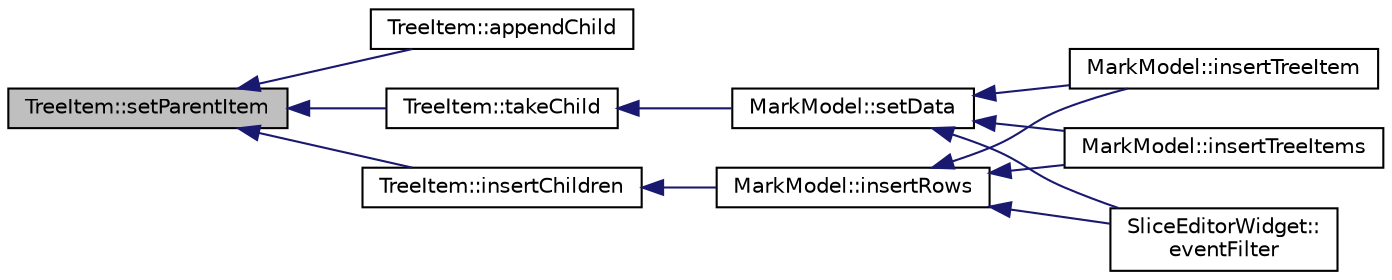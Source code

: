 digraph "TreeItem::setParentItem"
{
  edge [fontname="Helvetica",fontsize="10",labelfontname="Helvetica",labelfontsize="10"];
  node [fontname="Helvetica",fontsize="10",shape=record];
  rankdir="LR";
  Node211 [label="TreeItem::setParentItem",height=0.2,width=0.4,color="black", fillcolor="grey75", style="filled", fontcolor="black"];
  Node211 -> Node212 [dir="back",color="midnightblue",fontsize="10",style="solid",fontname="Helvetica"];
  Node212 [label="TreeItem::appendChild",height=0.2,width=0.4,color="black", fillcolor="white", style="filled",URL="$class_tree_item.html#ac7f432ac0587ca037e80857eefd622f8"];
  Node211 -> Node213 [dir="back",color="midnightblue",fontsize="10",style="solid",fontname="Helvetica"];
  Node213 [label="TreeItem::takeChild",height=0.2,width=0.4,color="black", fillcolor="white", style="filled",URL="$class_tree_item.html#a0560aa649d74a1e64b64c99b9e43bf43",tooltip="This function replace the old child node with a new one. "];
  Node213 -> Node214 [dir="back",color="midnightblue",fontsize="10",style="solid",fontname="Helvetica"];
  Node214 [label="MarkModel::setData",height=0.2,width=0.4,color="black", fillcolor="white", style="filled",URL="$class_mark_model.html#ac42f11801e20c62fce0f45c60487a9f2",tooltip="Reimplemented from QAbstractItemModel::setData(const QModelIndex & index, const QVariant & value..."];
  Node214 -> Node215 [dir="back",color="midnightblue",fontsize="10",style="solid",fontname="Helvetica"];
  Node215 [label="MarkModel::insertTreeItem",height=0.2,width=0.4,color="black", fillcolor="white", style="filled",URL="$class_mark_model.html#afc64d35495ea8bed14bbb102cdf7e13a",tooltip="This is a convenience function for inserting an tree item into the tree model by the pointer itself i..."];
  Node214 -> Node216 [dir="back",color="midnightblue",fontsize="10",style="solid",fontname="Helvetica"];
  Node216 [label="MarkModel::insertTreeItems",height=0.2,width=0.4,color="black", fillcolor="white", style="filled",URL="$class_mark_model.html#a7da424d8803b0e5aa37a165ff1237a2b",tooltip="This is a convenience function for inserting a bundle of tree items into the tree model by the pointe..."];
  Node214 -> Node217 [dir="back",color="midnightblue",fontsize="10",style="solid",fontname="Helvetica"];
  Node217 [label="SliceEditorWidget::\leventFilter",height=0.2,width=0.4,color="black", fillcolor="white", style="filled",URL="$class_slice_editor_widget.html#a1ec28842041deac02c57bba58ec2d6a0",tooltip="Reimplemented from QWidget::eventFilter. "];
  Node211 -> Node218 [dir="back",color="midnightblue",fontsize="10",style="solid",fontname="Helvetica"];
  Node218 [label="TreeItem::insertChildren",height=0.2,width=0.4,color="black", fillcolor="white", style="filled",URL="$class_tree_item.html#ac87811c299104bb8ec72278705b8bc7e"];
  Node218 -> Node219 [dir="back",color="midnightblue",fontsize="10",style="solid",fontname="Helvetica"];
  Node219 [label="MarkModel::insertRows",height=0.2,width=0.4,color="black", fillcolor="white", style="filled",URL="$class_mark_model.html#ab4eacd6fc2b67e7b33b624c68892de6f"];
  Node219 -> Node215 [dir="back",color="midnightblue",fontsize="10",style="solid",fontname="Helvetica"];
  Node219 -> Node216 [dir="back",color="midnightblue",fontsize="10",style="solid",fontname="Helvetica"];
  Node219 -> Node217 [dir="back",color="midnightblue",fontsize="10",style="solid",fontname="Helvetica"];
}
